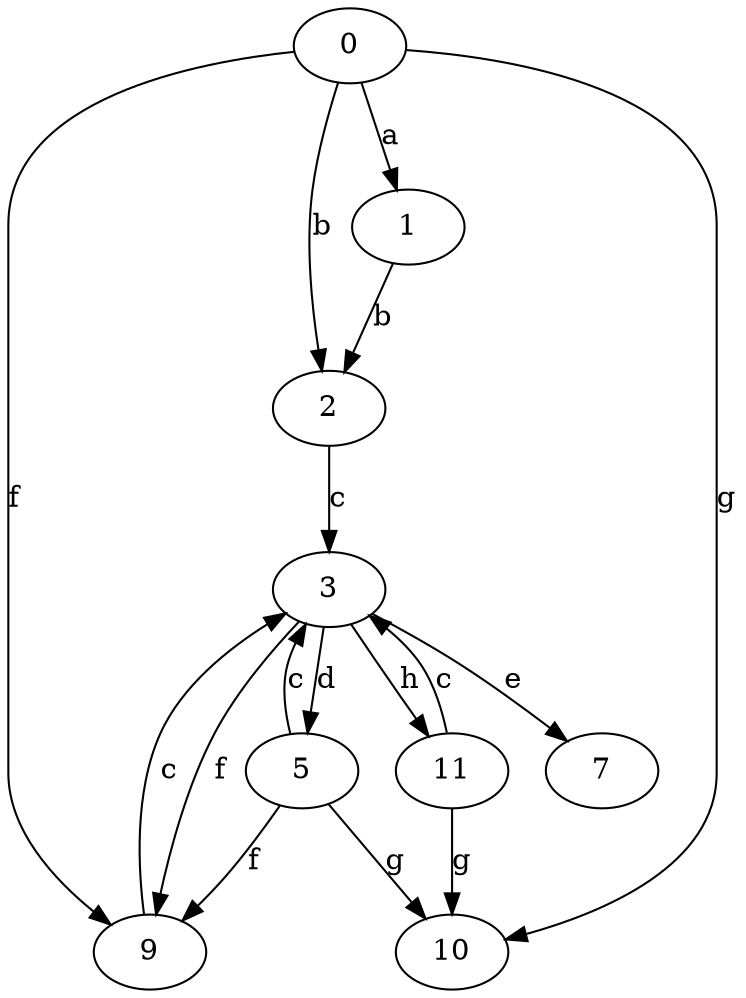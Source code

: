 strict digraph  {
0;
1;
2;
3;
5;
7;
9;
10;
11;
0 -> 1  [label=a];
0 -> 2  [label=b];
0 -> 9  [label=f];
0 -> 10  [label=g];
1 -> 2  [label=b];
2 -> 3  [label=c];
3 -> 5  [label=d];
3 -> 7  [label=e];
3 -> 9  [label=f];
3 -> 11  [label=h];
5 -> 3  [label=c];
5 -> 9  [label=f];
5 -> 10  [label=g];
9 -> 3  [label=c];
11 -> 3  [label=c];
11 -> 10  [label=g];
}
